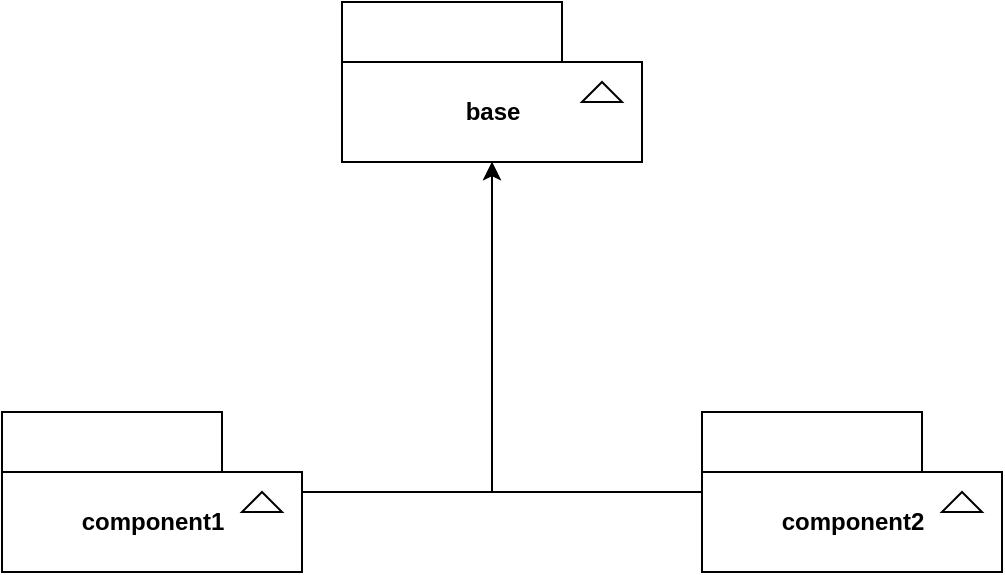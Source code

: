 <mxfile version="15.7.0" type="github">
  <diagram id="GYI6FgID-_0_a7chxj5U" name="Page-1">
    <mxGraphModel dx="1234" dy="376" grid="1" gridSize="10" guides="1" tooltips="1" connect="1" arrows="1" fold="1" page="1" pageScale="1" pageWidth="827" pageHeight="1169" math="0" shadow="0">
      <root>
        <mxCell id="0" />
        <mxCell id="1" parent="0" />
        <mxCell id="QKoAEYaS_umb7UGnJKnf-4" value="base" style="shape=folder;fontStyle=1;tabWidth=110;tabHeight=30;tabPosition=left;html=1;boundedLbl=1;folderSymbol=triangle;" parent="1" vertex="1">
          <mxGeometry x="260" y="380" width="150" height="80" as="geometry" />
        </mxCell>
        <mxCell id="QKoAEYaS_umb7UGnJKnf-14" style="edgeStyle=orthogonalEdgeStyle;rounded=0;orthogonalLoop=1;jettySize=auto;html=1;entryX=0.5;entryY=1;entryDx=0;entryDy=0;entryPerimeter=0;" parent="1" source="QKoAEYaS_umb7UGnJKnf-8" target="QKoAEYaS_umb7UGnJKnf-4" edge="1">
          <mxGeometry relative="1" as="geometry" />
        </mxCell>
        <mxCell id="QKoAEYaS_umb7UGnJKnf-8" value="component2" style="shape=folder;fontStyle=1;tabWidth=110;tabHeight=30;tabPosition=left;html=1;boundedLbl=1;folderSymbol=triangle;" parent="1" vertex="1">
          <mxGeometry x="440" y="585" width="150" height="80" as="geometry" />
        </mxCell>
        <mxCell id="QKoAEYaS_umb7UGnJKnf-13" style="edgeStyle=orthogonalEdgeStyle;rounded=0;orthogonalLoop=1;jettySize=auto;html=1;entryX=0.5;entryY=1;entryDx=0;entryDy=0;entryPerimeter=0;" parent="1" source="QKoAEYaS_umb7UGnJKnf-9" target="QKoAEYaS_umb7UGnJKnf-4" edge="1">
          <mxGeometry relative="1" as="geometry" />
        </mxCell>
        <mxCell id="QKoAEYaS_umb7UGnJKnf-9" value="component1" style="shape=folder;fontStyle=1;tabWidth=110;tabHeight=30;tabPosition=left;html=1;boundedLbl=1;folderSymbol=triangle;" parent="1" vertex="1">
          <mxGeometry x="90" y="585" width="150" height="80" as="geometry" />
        </mxCell>
      </root>
    </mxGraphModel>
  </diagram>
</mxfile>

